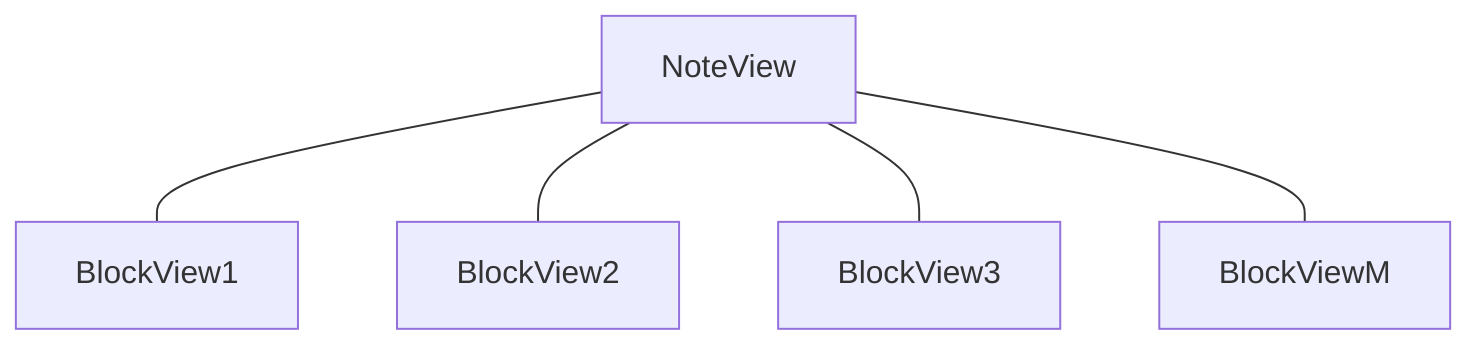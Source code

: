 graph BT
    BlockView1 --- NoteView
    BlockView2 --- NoteView
    BlockView3 --- NoteView
    BlockViewM --- NoteView